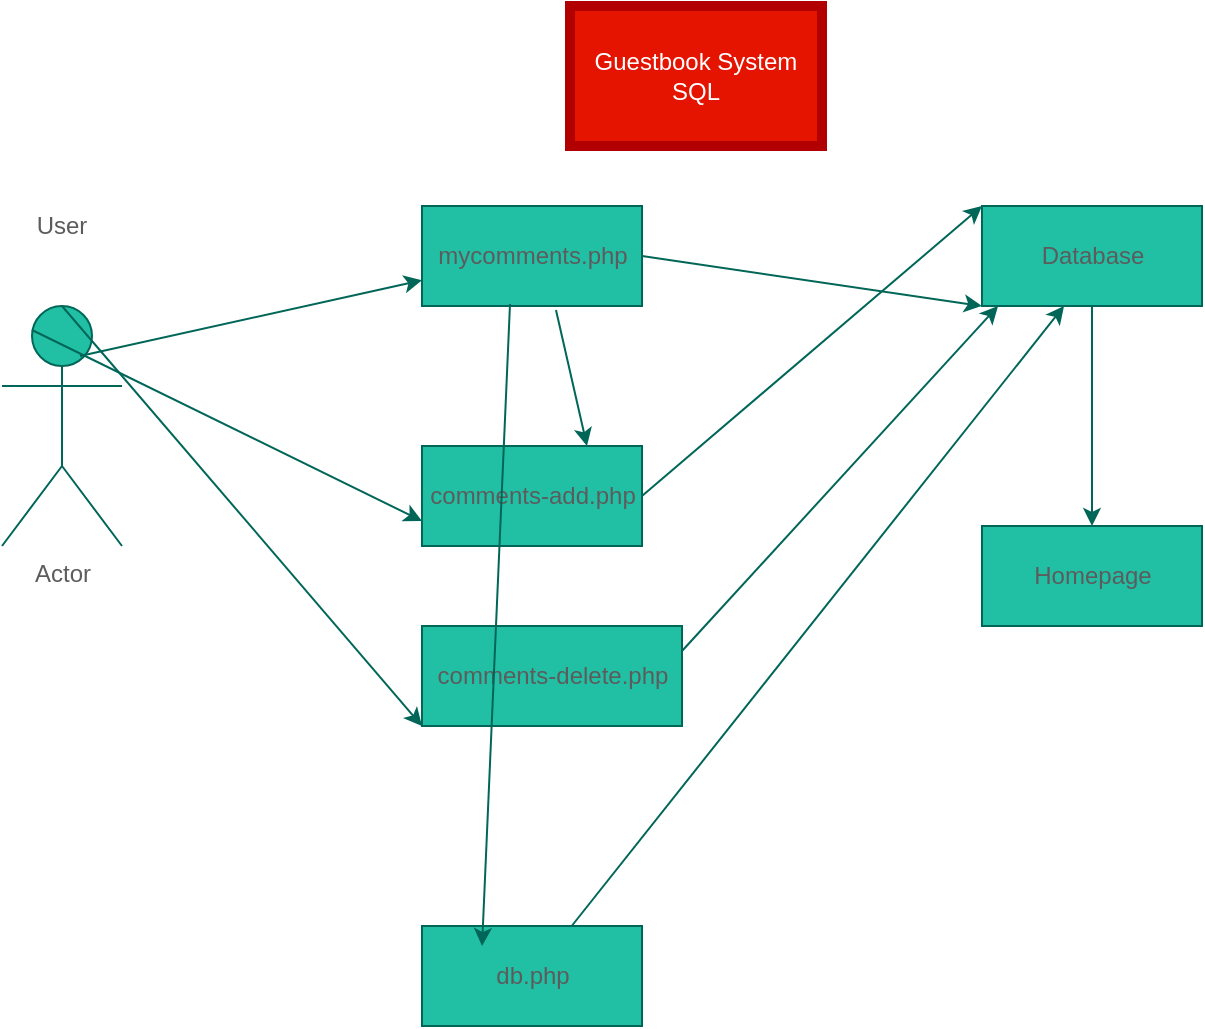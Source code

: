 <mxfile version="14.1.8" type="device"><diagram id="oCkkxXRkJyM4KT43CfUW" name="Sivu-1"><mxGraphModel dx="1422" dy="822" grid="1" gridSize="10" guides="1" tooltips="1" connect="1" arrows="1" fold="1" page="1" pageScale="1" pageWidth="827" pageHeight="1169" math="0" shadow="0"><root><mxCell id="0"/><mxCell id="1" parent="0"/><mxCell id="D4l6DWeyrcvgdq6OLjnH-4" value="Actor" style="shape=umlActor;verticalLabelPosition=bottom;verticalAlign=top;html=1;fillColor=#21C0A5;strokeColor=#006658;fontColor=#5C5C5C;" vertex="1" parent="1"><mxGeometry x="30" y="170" width="60" height="120" as="geometry"/></mxCell><mxCell id="D4l6DWeyrcvgdq6OLjnH-6" value="comments-add.php&lt;br&gt;" style="html=1;fillColor=#21C0A5;strokeColor=#006658;fontColor=#5C5C5C;" vertex="1" parent="1"><mxGeometry x="240" y="240" width="110" height="50" as="geometry"/></mxCell><mxCell id="D4l6DWeyrcvgdq6OLjnH-8" value="comments-delete.php" style="html=1;fillColor=#21C0A5;strokeColor=#006658;fontColor=#5C5C5C;" vertex="1" parent="1"><mxGeometry x="240" y="330" width="130" height="50" as="geometry"/></mxCell><mxCell id="D4l6DWeyrcvgdq6OLjnH-9" value="mycomments.php" style="html=1;fillColor=#21C0A5;strokeColor=#006658;fontColor=#5C5C5C;" vertex="1" parent="1"><mxGeometry x="240" y="120" width="110" height="50" as="geometry"/></mxCell><mxCell id="D4l6DWeyrcvgdq6OLjnH-10" value="Database" style="html=1;fillColor=#21C0A5;strokeColor=#006658;fontColor=#5C5C5C;" vertex="1" parent="1"><mxGeometry x="520" y="120" width="110" height="50" as="geometry"/></mxCell><mxCell id="D4l6DWeyrcvgdq6OLjnH-12" value="db.php" style="html=1;fillColor=#21C0A5;strokeColor=#006658;fontColor=#5C5C5C;" vertex="1" parent="1"><mxGeometry x="240" y="480" width="110" height="50" as="geometry"/></mxCell><mxCell id="D4l6DWeyrcvgdq6OLjnH-13" value="Homepage" style="html=1;fillColor=#21C0A5;strokeColor=#006658;fontColor=#5C5C5C;" vertex="1" parent="1"><mxGeometry x="520" y="280" width="110" height="50" as="geometry"/></mxCell><mxCell id="D4l6DWeyrcvgdq6OLjnH-15" value="" style="endArrow=classic;html=1;exitX=0.25;exitY=0.1;exitDx=0;exitDy=0;exitPerimeter=0;entryX=0;entryY=0.75;entryDx=0;entryDy=0;strokeColor=#006658;fontColor=#5C5C5C;" edge="1" parent="1" source="D4l6DWeyrcvgdq6OLjnH-4" target="D4l6DWeyrcvgdq6OLjnH-6"><mxGeometry width="50" height="50" relative="1" as="geometry"><mxPoint x="560" y="340" as="sourcePoint"/><mxPoint x="610" y="290" as="targetPoint"/></mxGeometry></mxCell><mxCell id="D4l6DWeyrcvgdq6OLjnH-16" value="" style="endArrow=classic;html=1;exitX=0.65;exitY=0.208;exitDx=0;exitDy=0;exitPerimeter=0;strokeColor=#006658;fontColor=#5C5C5C;" edge="1" parent="1" source="D4l6DWeyrcvgdq6OLjnH-4" target="D4l6DWeyrcvgdq6OLjnH-9"><mxGeometry width="50" height="50" relative="1" as="geometry"><mxPoint x="560" y="340" as="sourcePoint"/><mxPoint x="610" y="290" as="targetPoint"/></mxGeometry></mxCell><mxCell id="D4l6DWeyrcvgdq6OLjnH-17" value="" style="endArrow=classic;html=1;exitX=1;exitY=0.5;exitDx=0;exitDy=0;entryX=0;entryY=1;entryDx=0;entryDy=0;strokeColor=#006658;fontColor=#5C5C5C;" edge="1" parent="1" source="D4l6DWeyrcvgdq6OLjnH-9" target="D4l6DWeyrcvgdq6OLjnH-10"><mxGeometry width="50" height="50" relative="1" as="geometry"><mxPoint x="560" y="340" as="sourcePoint"/><mxPoint x="610" y="290" as="targetPoint"/></mxGeometry></mxCell><mxCell id="D4l6DWeyrcvgdq6OLjnH-18" value="" style="endArrow=classic;html=1;exitX=0.5;exitY=1;exitDx=0;exitDy=0;entryX=0.5;entryY=0;entryDx=0;entryDy=0;strokeColor=#006658;fontColor=#5C5C5C;" edge="1" parent="1" source="D4l6DWeyrcvgdq6OLjnH-10" target="D4l6DWeyrcvgdq6OLjnH-13"><mxGeometry width="50" height="50" relative="1" as="geometry"><mxPoint x="560" y="340" as="sourcePoint"/><mxPoint x="610" y="290" as="targetPoint"/></mxGeometry></mxCell><mxCell id="D4l6DWeyrcvgdq6OLjnH-19" value="" style="endArrow=classic;html=1;strokeColor=#006658;fillColor=#21C0A5;fontColor=#5C5C5C;exitX=1;exitY=0.25;exitDx=0;exitDy=0;entryX=0.073;entryY=1;entryDx=0;entryDy=0;entryPerimeter=0;" edge="1" parent="1" source="D4l6DWeyrcvgdq6OLjnH-8" target="D4l6DWeyrcvgdq6OLjnH-10"><mxGeometry width="50" height="50" relative="1" as="geometry"><mxPoint x="560" y="340" as="sourcePoint"/><mxPoint x="610" y="290" as="targetPoint"/></mxGeometry></mxCell><mxCell id="D4l6DWeyrcvgdq6OLjnH-20" value="" style="endArrow=classic;html=1;strokeColor=#006658;fillColor=#21C0A5;fontColor=#5C5C5C;exitX=0.5;exitY=0;exitDx=0;exitDy=0;exitPerimeter=0;entryX=0;entryY=1;entryDx=0;entryDy=0;" edge="1" parent="1" source="D4l6DWeyrcvgdq6OLjnH-4" target="D4l6DWeyrcvgdq6OLjnH-8"><mxGeometry width="50" height="50" relative="1" as="geometry"><mxPoint x="560" y="340" as="sourcePoint"/><mxPoint x="610" y="290" as="targetPoint"/></mxGeometry></mxCell><mxCell id="D4l6DWeyrcvgdq6OLjnH-21" value="" style="endArrow=classic;html=1;strokeColor=#006658;fillColor=#21C0A5;fontColor=#5C5C5C;entryX=0.373;entryY=1;entryDx=0;entryDy=0;entryPerimeter=0;" edge="1" parent="1" source="D4l6DWeyrcvgdq6OLjnH-12" target="D4l6DWeyrcvgdq6OLjnH-10"><mxGeometry width="50" height="50" relative="1" as="geometry"><mxPoint x="560" y="340" as="sourcePoint"/><mxPoint x="610" y="290" as="targetPoint"/></mxGeometry></mxCell><mxCell id="D4l6DWeyrcvgdq6OLjnH-22" value="" style="endArrow=classic;html=1;strokeColor=#006658;fillColor=#21C0A5;fontColor=#5C5C5C;exitX=0.4;exitY=0.98;exitDx=0;exitDy=0;exitPerimeter=0;entryX=0.273;entryY=0.2;entryDx=0;entryDy=0;entryPerimeter=0;" edge="1" parent="1" source="D4l6DWeyrcvgdq6OLjnH-9" target="D4l6DWeyrcvgdq6OLjnH-12"><mxGeometry width="50" height="50" relative="1" as="geometry"><mxPoint x="560" y="340" as="sourcePoint"/><mxPoint x="610" y="290" as="targetPoint"/></mxGeometry></mxCell><mxCell id="D4l6DWeyrcvgdq6OLjnH-23" value="" style="endArrow=classic;html=1;strokeColor=#006658;fillColor=#21C0A5;fontColor=#5C5C5C;exitX=0.609;exitY=1.04;exitDx=0;exitDy=0;exitPerimeter=0;entryX=0.75;entryY=0;entryDx=0;entryDy=0;" edge="1" parent="1" source="D4l6DWeyrcvgdq6OLjnH-9" target="D4l6DWeyrcvgdq6OLjnH-6"><mxGeometry width="50" height="50" relative="1" as="geometry"><mxPoint x="560" y="340" as="sourcePoint"/><mxPoint x="610" y="290" as="targetPoint"/></mxGeometry></mxCell><mxCell id="D4l6DWeyrcvgdq6OLjnH-24" value="" style="endArrow=classic;html=1;strokeColor=#006658;fillColor=#21C0A5;fontColor=#5C5C5C;exitX=1;exitY=0.5;exitDx=0;exitDy=0;entryX=0;entryY=0;entryDx=0;entryDy=0;" edge="1" parent="1" source="D4l6DWeyrcvgdq6OLjnH-6" target="D4l6DWeyrcvgdq6OLjnH-10"><mxGeometry width="50" height="50" relative="1" as="geometry"><mxPoint x="560" y="340" as="sourcePoint"/><mxPoint x="610" y="290" as="targetPoint"/></mxGeometry></mxCell><mxCell id="D4l6DWeyrcvgdq6OLjnH-30" value="User" style="text;html=1;strokeColor=none;fillColor=none;align=center;verticalAlign=middle;whiteSpace=wrap;rounded=0;sketch=0;fontColor=#5C5C5C;" vertex="1" parent="1"><mxGeometry x="35" y="110" width="50" height="40" as="geometry"/></mxCell><mxCell id="D4l6DWeyrcvgdq6OLjnH-32" value="Guestbook System SQL" style="text;html=1;strokeColor=#B20000;fillColor=#e51400;align=center;verticalAlign=middle;whiteSpace=wrap;rounded=0;sketch=0;fontColor=#ffffff;strokeWidth=5;" vertex="1" parent="1"><mxGeometry x="314" y="20" width="126" height="70" as="geometry"/></mxCell></root></mxGraphModel></diagram></mxfile>